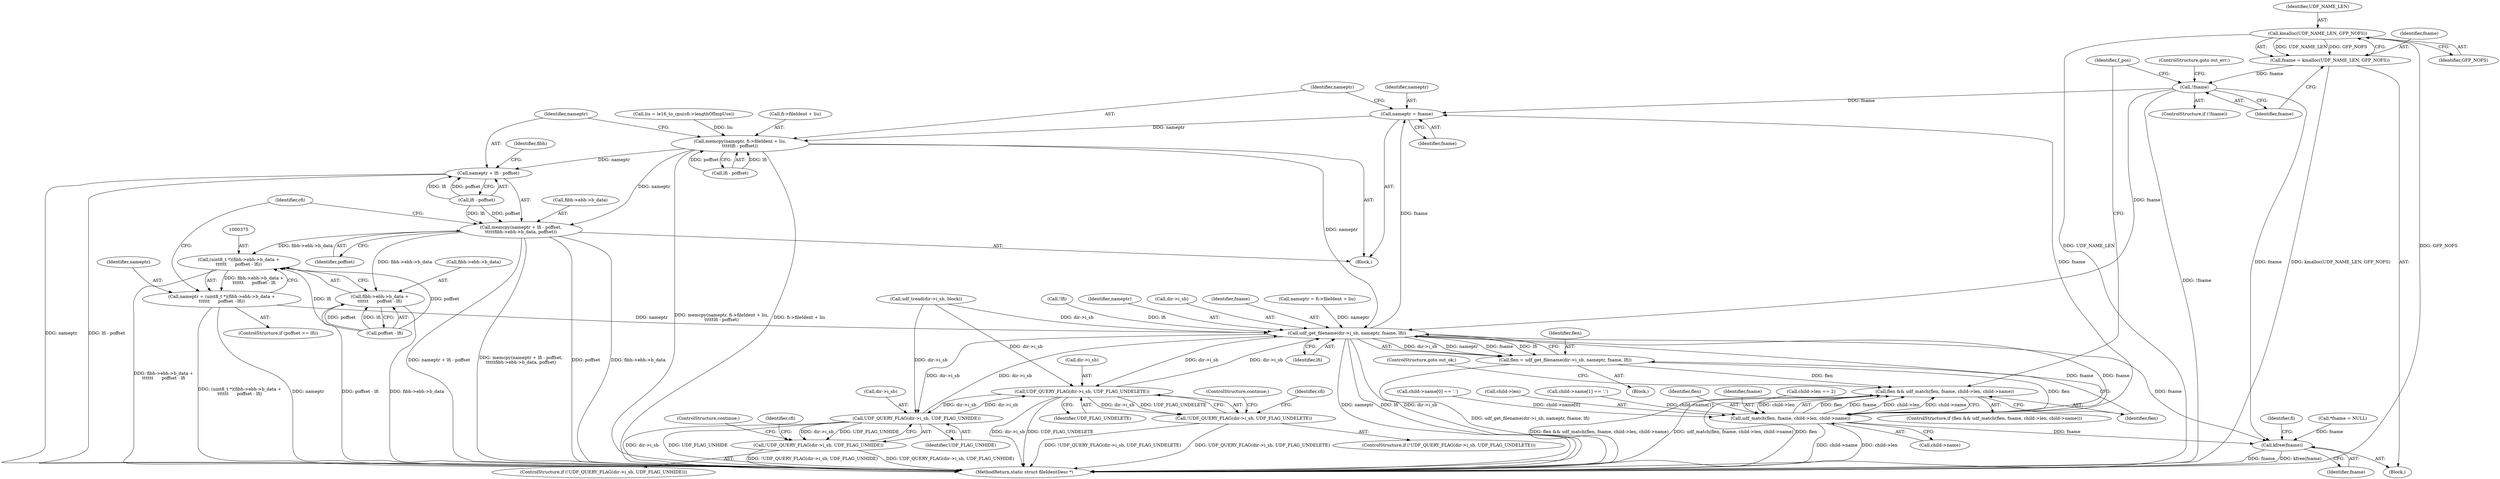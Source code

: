 digraph "1_linux_0e5cc9a40ada6046e6bc3bdfcd0c0d7e4b706b14_0@API" {
"1000294" [label="(Call,kmalloc(UDF_NAME_LEN, GFP_NOFS))"];
"1000292" [label="(Call,fname = kmalloc(UDF_NAME_LEN, GFP_NOFS))"];
"1000298" [label="(Call,!fname)"];
"1000387" [label="(Call,nameptr = fname)"];
"1000390" [label="(Call,memcpy(nameptr, fi->fileIdent + liu,\n\t\t\t\t\tlfi - poffset))"];
"1000400" [label="(Call,memcpy(nameptr + lfi - poffset,\n\t\t\t\t\tfibh->ebh->b_data, poffset))"];
"1000374" [label="(Call,(uint8_t *)(fibh->ebh->b_data +\n\t\t\t\t\t\t      poffset - lfi))"];
"1000372" [label="(Call,nameptr = (uint8_t *)(fibh->ebh->b_data +\n\t\t\t\t\t\t      poffset - lfi))"];
"1000461" [label="(Call,udf_get_filename(dir->i_sb, nameptr, fname, lfi))"];
"1000423" [label="(Call,UDF_QUERY_FLAG(dir->i_sb, UDF_FLAG_UNDELETE))"];
"1000422" [label="(Call,!UDF_QUERY_FLAG(dir->i_sb, UDF_FLAG_UNDELETE))"];
"1000440" [label="(Call,UDF_QUERY_FLAG(dir->i_sb, UDF_FLAG_UNHIDE))"];
"1000439" [label="(Call,!UDF_QUERY_FLAG(dir->i_sb, UDF_FLAG_UNHIDE))"];
"1000459" [label="(Call,flen = udf_get_filename(dir->i_sb, nameptr, fname, lfi))"];
"1000469" [label="(Call,flen && udf_match(flen, fname, child->len, child->name))"];
"1000471" [label="(Call,udf_match(flen, fname, child->len, child->name))"];
"1000506" [label="(Call,kfree(fname))"];
"1000376" [label="(Call,fibh->ebh->b_data +\n\t\t\t\t\t\t      poffset - lfi)"];
"1000401" [label="(Call,nameptr + lfi - poffset)"];
"1000468" [label="(ControlStructure,if (flen && udf_match(flen, fname, child->len, child->name)))"];
"1000469" [label="(Call,flen && udf_match(flen, fname, child->len, child->name))"];
"1000141" [label="(Call,child->name[0] == '.')"];
"1000300" [label="(ControlStructure,goto out_err;)"];
"1000294" [label="(Call,kmalloc(UDF_NAME_LEN, GFP_NOFS))"];
"1000423" [label="(Call,UDF_QUERY_FLAG(dir->i_sb, UDF_FLAG_UNDELETE))"];
"1000400" [label="(Call,memcpy(nameptr + lfi - poffset,\n\t\t\t\t\tfibh->ebh->b_data, poffset))"];
"1000408" [label="(Identifier,fibh)"];
"1000462" [label="(Call,dir->i_sb)"];
"1000281" [label="(Call,udf_tread(dir->i_sb, block))"];
"1000402" [label="(Identifier,nameptr)"];
"1000292" [label="(Call,fname = kmalloc(UDF_NAME_LEN, GFP_NOFS))"];
"1000510" [label="(MethodReturn,static struct fileIdentDesc *)"];
"1000422" [label="(Call,!UDF_QUERY_FLAG(dir->i_sb, UDF_FLAG_UNDELETE))"];
"1000295" [label="(Identifier,UDF_NAME_LEN)"];
"1000433" [label="(Identifier,cfi)"];
"1000326" [label="(Call,liu = le16_to_cpu(cfi->lengthOfImpUse))"];
"1000466" [label="(Identifier,fname)"];
"1000428" [label="(ControlStructure,continue;)"];
"1000376" [label="(Call,fibh->ebh->b_data +\n\t\t\t\t\t\t      poffset - lfi)"];
"1000346" [label="(Call,nameptr = fi->fileIdent + liu)"];
"1000507" [label="(Identifier,fname)"];
"1000377" [label="(Call,fibh->ebh->b_data)"];
"1000467" [label="(Identifier,lfi)"];
"1000388" [label="(Identifier,nameptr)"];
"1000474" [label="(Call,child->len)"];
"1000296" [label="(Identifier,GFP_NOFS)"];
"1000297" [label="(ControlStructure,if (!fname))"];
"1000372" [label="(Call,nameptr = (uint8_t *)(fibh->ebh->b_data +\n\t\t\t\t\t\t      poffset - lfi))"];
"1000445" [label="(ControlStructure,continue;)"];
"1000456" [label="(Call,!lfi)"];
"1000450" [label="(Identifier,cfi)"];
"1000411" [label="(Identifier,poffset)"];
"1000427" [label="(Identifier,UDF_FLAG_UNDELETE)"];
"1000471" [label="(Call,udf_match(flen, fname, child->len, child->name))"];
"1000438" [label="(ControlStructure,if (!UDF_QUERY_FLAG(dir->i_sb, UDF_FLAG_UNHIDE)))"];
"1000406" [label="(Call,fibh->ebh->b_data)"];
"1000509" [label="(Identifier,fi)"];
"1000444" [label="(Identifier,UDF_FLAG_UNHIDE)"];
"1000506" [label="(Call,kfree(fname))"];
"1000416" [label="(Identifier,cfi)"];
"1000401" [label="(Call,nameptr + lfi - poffset)"];
"1000305" [label="(Block,)"];
"1000148" [label="(Call,child->name[1] == '.')"];
"1000386" [label="(Block,)"];
"1000439" [label="(Call,!UDF_QUERY_FLAG(dir->i_sb, UDF_FLAG_UNHIDE))"];
"1000440" [label="(Call,UDF_QUERY_FLAG(dir->i_sb, UDF_FLAG_UNHIDE))"];
"1000299" [label="(Identifier,fname)"];
"1000461" [label="(Call,udf_get_filename(dir->i_sb, nameptr, fname, lfi))"];
"1000373" [label="(Identifier,nameptr)"];
"1000115" [label="(Call,*fname = NULL)"];
"1000387" [label="(Call,nameptr = fname)"];
"1000298" [label="(Call,!fname)"];
"1000382" [label="(Call,poffset - lfi)"];
"1000424" [label="(Call,dir->i_sb)"];
"1000465" [label="(Identifier,nameptr)"];
"1000397" [label="(Call,lfi - poffset)"];
"1000374" [label="(Call,(uint8_t *)(fibh->ebh->b_data +\n\t\t\t\t\t\t      poffset - lfi))"];
"1000459" [label="(Call,flen = udf_get_filename(dir->i_sb, nameptr, fname, lfi))"];
"1000293" [label="(Identifier,fname)"];
"1000389" [label="(Identifier,fname)"];
"1000421" [label="(ControlStructure,if (!UDF_QUERY_FLAG(dir->i_sb, UDF_FLAG_UNDELETE)))"];
"1000390" [label="(Call,memcpy(nameptr, fi->fileIdent + liu,\n\t\t\t\t\tlfi - poffset))"];
"1000441" [label="(Call,dir->i_sb)"];
"1000480" [label="(ControlStructure,goto out_ok;)"];
"1000472" [label="(Identifier,flen)"];
"1000473" [label="(Identifier,fname)"];
"1000392" [label="(Call,fi->fileIdent + liu)"];
"1000106" [label="(Block,)"];
"1000303" [label="(Identifier,f_pos)"];
"1000391" [label="(Identifier,nameptr)"];
"1000403" [label="(Call,lfi - poffset)"];
"1000477" [label="(Call,child->name)"];
"1000460" [label="(Identifier,flen)"];
"1000135" [label="(Call,child->len == 2)"];
"1000470" [label="(Identifier,flen)"];
"1000368" [label="(ControlStructure,if (poffset >= lfi))"];
"1000294" -> "1000292"  [label="AST: "];
"1000294" -> "1000296"  [label="CFG: "];
"1000295" -> "1000294"  [label="AST: "];
"1000296" -> "1000294"  [label="AST: "];
"1000292" -> "1000294"  [label="CFG: "];
"1000294" -> "1000510"  [label="DDG: GFP_NOFS"];
"1000294" -> "1000510"  [label="DDG: UDF_NAME_LEN"];
"1000294" -> "1000292"  [label="DDG: UDF_NAME_LEN"];
"1000294" -> "1000292"  [label="DDG: GFP_NOFS"];
"1000292" -> "1000106"  [label="AST: "];
"1000293" -> "1000292"  [label="AST: "];
"1000299" -> "1000292"  [label="CFG: "];
"1000292" -> "1000510"  [label="DDG: kmalloc(UDF_NAME_LEN, GFP_NOFS)"];
"1000292" -> "1000298"  [label="DDG: fname"];
"1000298" -> "1000297"  [label="AST: "];
"1000298" -> "1000299"  [label="CFG: "];
"1000299" -> "1000298"  [label="AST: "];
"1000300" -> "1000298"  [label="CFG: "];
"1000303" -> "1000298"  [label="CFG: "];
"1000298" -> "1000510"  [label="DDG: !fname"];
"1000298" -> "1000387"  [label="DDG: fname"];
"1000298" -> "1000461"  [label="DDG: fname"];
"1000298" -> "1000506"  [label="DDG: fname"];
"1000387" -> "1000386"  [label="AST: "];
"1000387" -> "1000389"  [label="CFG: "];
"1000388" -> "1000387"  [label="AST: "];
"1000389" -> "1000387"  [label="AST: "];
"1000391" -> "1000387"  [label="CFG: "];
"1000471" -> "1000387"  [label="DDG: fname"];
"1000461" -> "1000387"  [label="DDG: fname"];
"1000387" -> "1000390"  [label="DDG: nameptr"];
"1000390" -> "1000386"  [label="AST: "];
"1000390" -> "1000397"  [label="CFG: "];
"1000391" -> "1000390"  [label="AST: "];
"1000392" -> "1000390"  [label="AST: "];
"1000397" -> "1000390"  [label="AST: "];
"1000402" -> "1000390"  [label="CFG: "];
"1000390" -> "1000510"  [label="DDG: fi->fileIdent + liu"];
"1000390" -> "1000510"  [label="DDG: memcpy(nameptr, fi->fileIdent + liu,\n\t\t\t\t\tlfi - poffset)"];
"1000326" -> "1000390"  [label="DDG: liu"];
"1000397" -> "1000390"  [label="DDG: lfi"];
"1000397" -> "1000390"  [label="DDG: poffset"];
"1000390" -> "1000400"  [label="DDG: nameptr"];
"1000390" -> "1000401"  [label="DDG: nameptr"];
"1000390" -> "1000461"  [label="DDG: nameptr"];
"1000400" -> "1000386"  [label="AST: "];
"1000400" -> "1000411"  [label="CFG: "];
"1000401" -> "1000400"  [label="AST: "];
"1000406" -> "1000400"  [label="AST: "];
"1000411" -> "1000400"  [label="AST: "];
"1000416" -> "1000400"  [label="CFG: "];
"1000400" -> "1000510"  [label="DDG: poffset"];
"1000400" -> "1000510"  [label="DDG: nameptr + lfi - poffset"];
"1000400" -> "1000510"  [label="DDG: memcpy(nameptr + lfi - poffset,\n\t\t\t\t\tfibh->ebh->b_data, poffset)"];
"1000400" -> "1000510"  [label="DDG: fibh->ebh->b_data"];
"1000400" -> "1000374"  [label="DDG: fibh->ebh->b_data"];
"1000400" -> "1000376"  [label="DDG: fibh->ebh->b_data"];
"1000403" -> "1000400"  [label="DDG: lfi"];
"1000403" -> "1000400"  [label="DDG: poffset"];
"1000374" -> "1000372"  [label="AST: "];
"1000374" -> "1000376"  [label="CFG: "];
"1000375" -> "1000374"  [label="AST: "];
"1000376" -> "1000374"  [label="AST: "];
"1000372" -> "1000374"  [label="CFG: "];
"1000374" -> "1000510"  [label="DDG: fibh->ebh->b_data +\n\t\t\t\t\t\t      poffset - lfi"];
"1000374" -> "1000372"  [label="DDG: fibh->ebh->b_data +\n\t\t\t\t\t\t      poffset - lfi"];
"1000382" -> "1000374"  [label="DDG: poffset"];
"1000382" -> "1000374"  [label="DDG: lfi"];
"1000372" -> "1000368"  [label="AST: "];
"1000373" -> "1000372"  [label="AST: "];
"1000416" -> "1000372"  [label="CFG: "];
"1000372" -> "1000510"  [label="DDG: nameptr"];
"1000372" -> "1000510"  [label="DDG: (uint8_t *)(fibh->ebh->b_data +\n\t\t\t\t\t\t      poffset - lfi)"];
"1000372" -> "1000461"  [label="DDG: nameptr"];
"1000461" -> "1000459"  [label="AST: "];
"1000461" -> "1000467"  [label="CFG: "];
"1000462" -> "1000461"  [label="AST: "];
"1000465" -> "1000461"  [label="AST: "];
"1000466" -> "1000461"  [label="AST: "];
"1000467" -> "1000461"  [label="AST: "];
"1000459" -> "1000461"  [label="CFG: "];
"1000461" -> "1000510"  [label="DDG: nameptr"];
"1000461" -> "1000510"  [label="DDG: lfi"];
"1000461" -> "1000510"  [label="DDG: dir->i_sb"];
"1000461" -> "1000423"  [label="DDG: dir->i_sb"];
"1000461" -> "1000440"  [label="DDG: dir->i_sb"];
"1000461" -> "1000459"  [label="DDG: dir->i_sb"];
"1000461" -> "1000459"  [label="DDG: nameptr"];
"1000461" -> "1000459"  [label="DDG: fname"];
"1000461" -> "1000459"  [label="DDG: lfi"];
"1000281" -> "1000461"  [label="DDG: dir->i_sb"];
"1000423" -> "1000461"  [label="DDG: dir->i_sb"];
"1000440" -> "1000461"  [label="DDG: dir->i_sb"];
"1000346" -> "1000461"  [label="DDG: nameptr"];
"1000471" -> "1000461"  [label="DDG: fname"];
"1000456" -> "1000461"  [label="DDG: lfi"];
"1000461" -> "1000471"  [label="DDG: fname"];
"1000461" -> "1000506"  [label="DDG: fname"];
"1000423" -> "1000422"  [label="AST: "];
"1000423" -> "1000427"  [label="CFG: "];
"1000424" -> "1000423"  [label="AST: "];
"1000427" -> "1000423"  [label="AST: "];
"1000422" -> "1000423"  [label="CFG: "];
"1000423" -> "1000510"  [label="DDG: UDF_FLAG_UNDELETE"];
"1000423" -> "1000510"  [label="DDG: dir->i_sb"];
"1000423" -> "1000422"  [label="DDG: dir->i_sb"];
"1000423" -> "1000422"  [label="DDG: UDF_FLAG_UNDELETE"];
"1000281" -> "1000423"  [label="DDG: dir->i_sb"];
"1000440" -> "1000423"  [label="DDG: dir->i_sb"];
"1000423" -> "1000440"  [label="DDG: dir->i_sb"];
"1000422" -> "1000421"  [label="AST: "];
"1000428" -> "1000422"  [label="CFG: "];
"1000433" -> "1000422"  [label="CFG: "];
"1000422" -> "1000510"  [label="DDG: UDF_QUERY_FLAG(dir->i_sb, UDF_FLAG_UNDELETE)"];
"1000422" -> "1000510"  [label="DDG: !UDF_QUERY_FLAG(dir->i_sb, UDF_FLAG_UNDELETE)"];
"1000440" -> "1000439"  [label="AST: "];
"1000440" -> "1000444"  [label="CFG: "];
"1000441" -> "1000440"  [label="AST: "];
"1000444" -> "1000440"  [label="AST: "];
"1000439" -> "1000440"  [label="CFG: "];
"1000440" -> "1000510"  [label="DDG: dir->i_sb"];
"1000440" -> "1000510"  [label="DDG: UDF_FLAG_UNHIDE"];
"1000440" -> "1000439"  [label="DDG: dir->i_sb"];
"1000440" -> "1000439"  [label="DDG: UDF_FLAG_UNHIDE"];
"1000281" -> "1000440"  [label="DDG: dir->i_sb"];
"1000439" -> "1000438"  [label="AST: "];
"1000445" -> "1000439"  [label="CFG: "];
"1000450" -> "1000439"  [label="CFG: "];
"1000439" -> "1000510"  [label="DDG: UDF_QUERY_FLAG(dir->i_sb, UDF_FLAG_UNHIDE)"];
"1000439" -> "1000510"  [label="DDG: !UDF_QUERY_FLAG(dir->i_sb, UDF_FLAG_UNHIDE)"];
"1000459" -> "1000305"  [label="AST: "];
"1000460" -> "1000459"  [label="AST: "];
"1000470" -> "1000459"  [label="CFG: "];
"1000459" -> "1000510"  [label="DDG: udf_get_filename(dir->i_sb, nameptr, fname, lfi)"];
"1000459" -> "1000469"  [label="DDG: flen"];
"1000459" -> "1000471"  [label="DDG: flen"];
"1000469" -> "1000468"  [label="AST: "];
"1000469" -> "1000470"  [label="CFG: "];
"1000469" -> "1000471"  [label="CFG: "];
"1000470" -> "1000469"  [label="AST: "];
"1000471" -> "1000469"  [label="AST: "];
"1000303" -> "1000469"  [label="CFG: "];
"1000480" -> "1000469"  [label="CFG: "];
"1000469" -> "1000510"  [label="DDG: flen && udf_match(flen, fname, child->len, child->name)"];
"1000469" -> "1000510"  [label="DDG: udf_match(flen, fname, child->len, child->name)"];
"1000469" -> "1000510"  [label="DDG: flen"];
"1000471" -> "1000469"  [label="DDG: flen"];
"1000471" -> "1000469"  [label="DDG: fname"];
"1000471" -> "1000469"  [label="DDG: child->len"];
"1000471" -> "1000469"  [label="DDG: child->name"];
"1000471" -> "1000477"  [label="CFG: "];
"1000472" -> "1000471"  [label="AST: "];
"1000473" -> "1000471"  [label="AST: "];
"1000474" -> "1000471"  [label="AST: "];
"1000477" -> "1000471"  [label="AST: "];
"1000471" -> "1000510"  [label="DDG: child->len"];
"1000471" -> "1000510"  [label="DDG: child->name"];
"1000135" -> "1000471"  [label="DDG: child->len"];
"1000141" -> "1000471"  [label="DDG: child->name[0]"];
"1000148" -> "1000471"  [label="DDG: child->name[1]"];
"1000471" -> "1000506"  [label="DDG: fname"];
"1000506" -> "1000106"  [label="AST: "];
"1000506" -> "1000507"  [label="CFG: "];
"1000507" -> "1000506"  [label="AST: "];
"1000509" -> "1000506"  [label="CFG: "];
"1000506" -> "1000510"  [label="DDG: kfree(fname)"];
"1000506" -> "1000510"  [label="DDG: fname"];
"1000115" -> "1000506"  [label="DDG: fname"];
"1000376" -> "1000382"  [label="CFG: "];
"1000377" -> "1000376"  [label="AST: "];
"1000382" -> "1000376"  [label="AST: "];
"1000376" -> "1000510"  [label="DDG: fibh->ebh->b_data"];
"1000376" -> "1000510"  [label="DDG: poffset - lfi"];
"1000382" -> "1000376"  [label="DDG: poffset"];
"1000382" -> "1000376"  [label="DDG: lfi"];
"1000401" -> "1000403"  [label="CFG: "];
"1000402" -> "1000401"  [label="AST: "];
"1000403" -> "1000401"  [label="AST: "];
"1000408" -> "1000401"  [label="CFG: "];
"1000401" -> "1000510"  [label="DDG: nameptr"];
"1000401" -> "1000510"  [label="DDG: lfi - poffset"];
"1000403" -> "1000401"  [label="DDG: lfi"];
"1000403" -> "1000401"  [label="DDG: poffset"];
}
